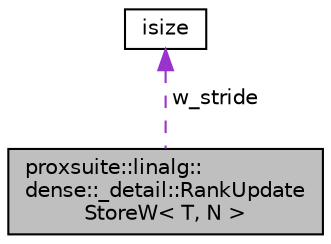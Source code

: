 digraph "proxsuite::linalg::dense::_detail::RankUpdateStoreW&lt; T, N &gt;"
{
 // LATEX_PDF_SIZE
  bgcolor="transparent";
  edge [fontname="Helvetica",fontsize="10",labelfontname="Helvetica",labelfontsize="10"];
  node [fontname="Helvetica",fontsize="10",shape=record];
  Node1 [label="proxsuite::linalg::\ldense::_detail::RankUpdate\lStoreW\< T, N \>",height=0.2,width=0.4,color="black", fillcolor="grey75", style="filled", fontcolor="black",tooltip=" "];
  Node2 -> Node1 [dir="back",color="darkorchid3",fontsize="10",style="dashed",label=" w_stride" ,fontname="Helvetica"];
  Node2 [label="isize",height=0.2,width=0.4,color="black",tooltip=" "];
}
